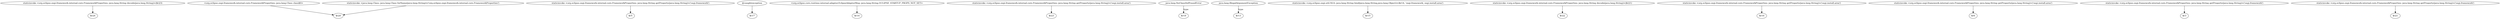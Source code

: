 digraph g {
0[label="staticinvoke <org.eclipse.osgi.framework.internal.core.FrameworkProperties: java.lang.String decode(java.lang.String)>($r23)"]
1[label="$r24"]
0->1[label=""]
2[label="<org.eclipse.osgi.framework.internal.core.FrameworkProperties: java.lang.Class class$0>"]
3[label="$r20"]
2->3[label=""]
4[label="staticinvoke <org.eclipse.osgi.framework.internal.core.FrameworkProperties: java.lang.String getProperty(java.lang.String)>('osgi.framework')"]
5[label="$r5"]
4->5[label=""]
6[label="@caughtexception"]
7[label="$r17"]
6->7[label=""]
8[label="<org.eclipse.core.runtime.internal.adaptor.EclipseAdaptorMsg: java.lang.String ECLIPSE_STARTUP_PROPS_NOT_SET>"]
9[label="$r14"]
8->9[label=""]
10[label="staticinvoke <org.eclipse.osgi.framework.internal.core.FrameworkProperties: java.lang.String getProperty(java.lang.String)>('osgi.install.area')"]
11[label="$r23"]
10->11[label=""]
12[label="java.lang.NoClassDefFoundError"]
13[label="$r18"]
12->13[label="type"]
14[label="staticinvoke <java.lang.Class: java.lang.Class forName(java.lang.String)>('org.eclipse.osgi.framework.internal.core.FrameworkProperties')"]
14->3[label=""]
15[label="java.lang.IllegalArgumentException"]
16[label="$r13"]
15->16[label="type"]
17[label="staticinvoke <org.eclipse.osgi.util.NLS: java.lang.String bind(java.lang.String,java.lang.Object)>($r14, 'osgi.framework, osgi.install.area')"]
18[label="$r15"]
17->18[label=""]
19[label="staticinvoke <org.eclipse.osgi.framework.internal.core.FrameworkProperties: java.lang.String decode(java.lang.String)>($r21)"]
20[label="$r22"]
19->20[label=""]
21[label="staticinvoke <org.eclipse.osgi.framework.internal.core.FrameworkProperties: java.lang.String getProperty(java.lang.String)>('osgi.install.area')"]
22[label="$r16"]
21->22[label=""]
23[label="staticinvoke <org.eclipse.osgi.framework.internal.core.FrameworkProperties: java.lang.String getProperty(java.lang.String)>('osgi.install.area')"]
24[label="$r6"]
23->24[label=""]
25[label="staticinvoke <org.eclipse.osgi.framework.internal.core.FrameworkProperties: java.lang.String getProperty(java.lang.String)>('osgi.framework')"]
26[label="$r3"]
25->26[label=""]
27[label="staticinvoke <org.eclipse.osgi.framework.internal.core.FrameworkProperties: java.lang.String getProperty(java.lang.String)>('osgi.framework')"]
28[label="$r21"]
27->28[label=""]
}